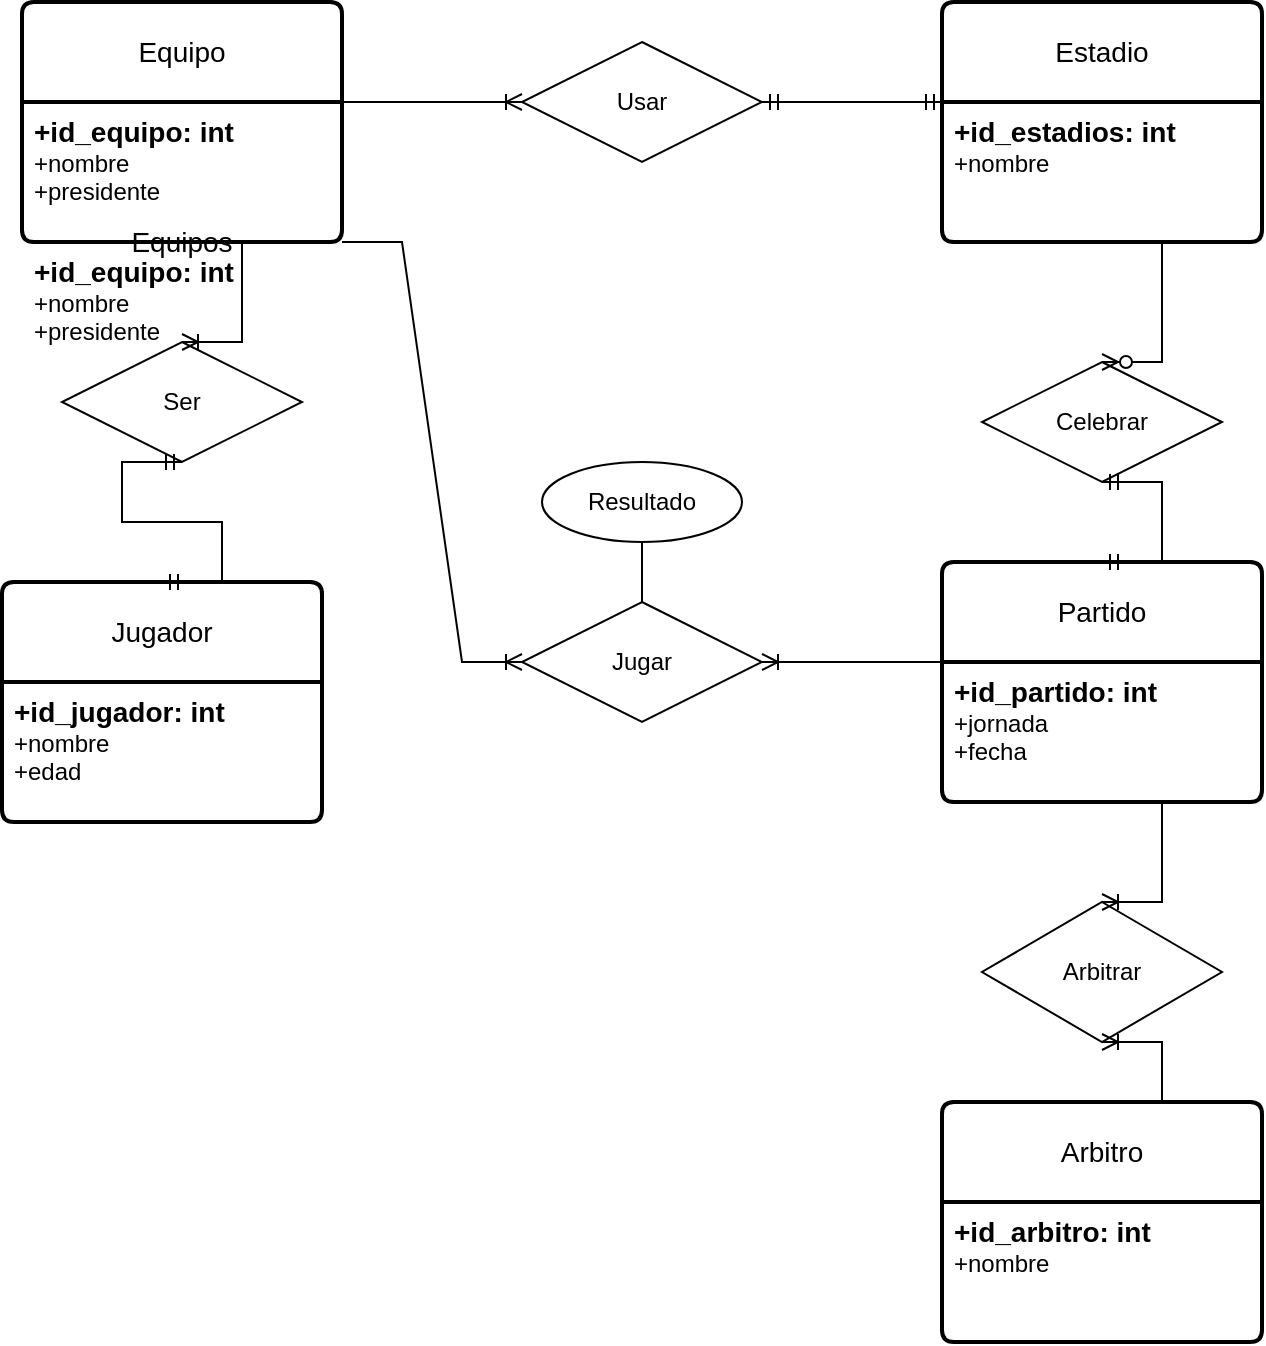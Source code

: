 <mxfile version="22.0.4" type="github">
  <diagram id="R2lEEEUBdFMjLlhIrx00" name="Page-1">
    <mxGraphModel dx="1843" dy="774" grid="1" gridSize="10" guides="1" tooltips="1" connect="1" arrows="1" fold="1" page="1" pageScale="1" pageWidth="850" pageHeight="1100" math="0" shadow="0" extFonts="Permanent Marker^https://fonts.googleapis.com/css?family=Permanent+Marker">
      <root>
        <mxCell id="0" />
        <mxCell id="1" parent="0" />
        <mxCell id="Z31dPtnMBRGQAZ9xcy2b-1" value="Jugador" style="swimlane;childLayout=stackLayout;horizontal=1;startSize=50;horizontalStack=0;rounded=1;fontSize=14;fontStyle=0;strokeWidth=2;resizeParent=0;resizeLast=1;shadow=0;dashed=0;align=center;arcSize=4;whiteSpace=wrap;html=1;" vertex="1" parent="1">
          <mxGeometry x="100" y="340" width="160" height="120" as="geometry" />
        </mxCell>
        <mxCell id="Z31dPtnMBRGQAZ9xcy2b-2" value="&lt;font style=&quot;font-size: 14px;&quot;&gt;&lt;b&gt;+id_jugador: int&lt;/b&gt;&lt;/font&gt;&lt;br&gt;+nombre&lt;br&gt;+edad" style="align=left;strokeColor=none;fillColor=none;spacingLeft=4;fontSize=12;verticalAlign=top;resizable=0;rotatable=0;part=1;html=1;" vertex="1" parent="Z31dPtnMBRGQAZ9xcy2b-1">
          <mxGeometry y="50" width="160" height="70" as="geometry" />
        </mxCell>
        <mxCell id="Z31dPtnMBRGQAZ9xcy2b-3" value="Equipo" style="swimlane;childLayout=stackLayout;horizontal=1;startSize=50;horizontalStack=0;rounded=1;fontSize=14;fontStyle=0;strokeWidth=2;resizeParent=0;resizeLast=1;shadow=0;dashed=0;align=center;arcSize=4;whiteSpace=wrap;html=1;" vertex="1" parent="1">
          <mxGeometry x="110" y="50" width="160" height="120" as="geometry" />
        </mxCell>
        <mxCell id="Z31dPtnMBRGQAZ9xcy2b-4" value="&lt;font style=&quot;font-size: 14px;&quot;&gt;&lt;b&gt;+id_equipo: int&lt;/b&gt;&lt;/font&gt;&lt;br&gt;+nombre&lt;br&gt;+presidente" style="align=left;strokeColor=none;fillColor=none;spacingLeft=4;fontSize=12;verticalAlign=top;resizable=0;rotatable=0;part=1;html=1;" vertex="1" parent="Z31dPtnMBRGQAZ9xcy2b-3">
          <mxGeometry y="50" width="160" height="70" as="geometry" />
        </mxCell>
        <mxCell id="Z31dPtnMBRGQAZ9xcy2b-38" value="Equipos" style="swimlane;childLayout=stackLayout;horizontal=1;startSize=50;horizontalStack=0;rounded=1;fontSize=14;fontStyle=0;strokeWidth=2;resizeParent=0;resizeLast=1;shadow=0;dashed=0;align=center;arcSize=4;whiteSpace=wrap;html=1;" vertex="1" parent="Z31dPtnMBRGQAZ9xcy2b-3">
          <mxGeometry y="120" width="160" as="geometry" />
        </mxCell>
        <mxCell id="Z31dPtnMBRGQAZ9xcy2b-39" value="&lt;font style=&quot;font-size: 14px;&quot;&gt;&lt;b&gt;+id_equipo: int&lt;/b&gt;&lt;/font&gt;&lt;br&gt;+nombre&lt;br&gt;+presidente" style="align=left;strokeColor=none;fillColor=none;spacingLeft=4;fontSize=12;verticalAlign=top;resizable=0;rotatable=0;part=1;html=1;" vertex="1" parent="Z31dPtnMBRGQAZ9xcy2b-38">
          <mxGeometry width="160" as="geometry" />
        </mxCell>
        <mxCell id="Z31dPtnMBRGQAZ9xcy2b-5" value="Estadio" style="swimlane;childLayout=stackLayout;horizontal=1;startSize=50;horizontalStack=0;rounded=1;fontSize=14;fontStyle=0;strokeWidth=2;resizeParent=0;resizeLast=1;shadow=0;dashed=0;align=center;arcSize=4;whiteSpace=wrap;html=1;" vertex="1" parent="1">
          <mxGeometry x="570" y="50" width="160" height="120" as="geometry" />
        </mxCell>
        <mxCell id="Z31dPtnMBRGQAZ9xcy2b-6" value="&lt;font style=&quot;font-size: 14px;&quot;&gt;&lt;b&gt;+id_estadios: int&lt;/b&gt;&lt;/font&gt;&lt;br&gt;+nombre" style="align=left;strokeColor=none;fillColor=none;spacingLeft=4;fontSize=12;verticalAlign=top;resizable=0;rotatable=0;part=1;html=1;" vertex="1" parent="Z31dPtnMBRGQAZ9xcy2b-5">
          <mxGeometry y="50" width="160" height="70" as="geometry" />
        </mxCell>
        <mxCell id="Z31dPtnMBRGQAZ9xcy2b-7" value="Arbitro" style="swimlane;childLayout=stackLayout;horizontal=1;startSize=50;horizontalStack=0;rounded=1;fontSize=14;fontStyle=0;strokeWidth=2;resizeParent=0;resizeLast=1;shadow=0;dashed=0;align=center;arcSize=4;whiteSpace=wrap;html=1;" vertex="1" parent="1">
          <mxGeometry x="570" y="600" width="160" height="120" as="geometry" />
        </mxCell>
        <mxCell id="Z31dPtnMBRGQAZ9xcy2b-8" value="&lt;font style=&quot;font-size: 14px;&quot;&gt;&lt;b&gt;+id_arbitro: int&lt;/b&gt;&lt;/font&gt;&lt;br&gt;+nombre" style="align=left;strokeColor=none;fillColor=none;spacingLeft=4;fontSize=12;verticalAlign=top;resizable=0;rotatable=0;part=1;html=1;" vertex="1" parent="Z31dPtnMBRGQAZ9xcy2b-7">
          <mxGeometry y="50" width="160" height="70" as="geometry" />
        </mxCell>
        <mxCell id="Z31dPtnMBRGQAZ9xcy2b-9" value="Partido" style="swimlane;childLayout=stackLayout;horizontal=1;startSize=50;horizontalStack=0;rounded=1;fontSize=14;fontStyle=0;strokeWidth=2;resizeParent=0;resizeLast=1;shadow=0;dashed=0;align=center;arcSize=4;whiteSpace=wrap;html=1;" vertex="1" parent="1">
          <mxGeometry x="570" y="330" width="160" height="120" as="geometry" />
        </mxCell>
        <mxCell id="Z31dPtnMBRGQAZ9xcy2b-10" value="&lt;font style=&quot;font-size: 14px;&quot;&gt;&lt;b&gt;+id_partido: int&lt;/b&gt;&lt;/font&gt;&lt;br&gt;+jornada&lt;br&gt;+fecha" style="align=left;strokeColor=none;fillColor=none;spacingLeft=4;fontSize=12;verticalAlign=top;resizable=0;rotatable=0;part=1;html=1;" vertex="1" parent="Z31dPtnMBRGQAZ9xcy2b-9">
          <mxGeometry y="50" width="160" height="70" as="geometry" />
        </mxCell>
        <mxCell id="Z31dPtnMBRGQAZ9xcy2b-11" value="Ser" style="shape=rhombus;perimeter=rhombusPerimeter;whiteSpace=wrap;html=1;align=center;" vertex="1" parent="1">
          <mxGeometry x="130" y="220" width="120" height="60" as="geometry" />
        </mxCell>
        <mxCell id="Z31dPtnMBRGQAZ9xcy2b-16" value="" style="edgeStyle=entityRelationEdgeStyle;fontSize=12;html=1;endArrow=ERmandOne;startArrow=ERmandOne;rounded=0;exitX=0.5;exitY=0;exitDx=0;exitDy=0;entryX=0.5;entryY=1;entryDx=0;entryDy=0;" edge="1" parent="1" source="Z31dPtnMBRGQAZ9xcy2b-1" target="Z31dPtnMBRGQAZ9xcy2b-11">
          <mxGeometry width="100" height="100" relative="1" as="geometry">
            <mxPoint x="310" y="330" as="sourcePoint" />
            <mxPoint x="410" y="230" as="targetPoint" />
          </mxGeometry>
        </mxCell>
        <mxCell id="Z31dPtnMBRGQAZ9xcy2b-17" value="" style="edgeStyle=entityRelationEdgeStyle;fontSize=12;html=1;endArrow=ERoneToMany;rounded=0;exitX=0.5;exitY=1;exitDx=0;exitDy=0;entryX=0.5;entryY=0;entryDx=0;entryDy=0;" edge="1" parent="1" source="Z31dPtnMBRGQAZ9xcy2b-4" target="Z31dPtnMBRGQAZ9xcy2b-11">
          <mxGeometry width="100" height="100" relative="1" as="geometry">
            <mxPoint x="460" y="310" as="sourcePoint" />
            <mxPoint x="560" y="210" as="targetPoint" />
          </mxGeometry>
        </mxCell>
        <mxCell id="Z31dPtnMBRGQAZ9xcy2b-18" value="Usar" style="shape=rhombus;perimeter=rhombusPerimeter;whiteSpace=wrap;html=1;align=center;" vertex="1" parent="1">
          <mxGeometry x="360" y="70" width="120" height="60" as="geometry" />
        </mxCell>
        <mxCell id="Z31dPtnMBRGQAZ9xcy2b-19" value="" style="edgeStyle=entityRelationEdgeStyle;fontSize=12;html=1;endArrow=ERoneToMany;rounded=0;exitX=1;exitY=0;exitDx=0;exitDy=0;entryX=0;entryY=0.5;entryDx=0;entryDy=0;" edge="1" parent="1" source="Z31dPtnMBRGQAZ9xcy2b-4" target="Z31dPtnMBRGQAZ9xcy2b-18">
          <mxGeometry width="100" height="100" relative="1" as="geometry">
            <mxPoint x="425" y="270" as="sourcePoint" />
            <mxPoint x="525" y="170" as="targetPoint" />
          </mxGeometry>
        </mxCell>
        <mxCell id="Z31dPtnMBRGQAZ9xcy2b-20" value="" style="edgeStyle=entityRelationEdgeStyle;fontSize=12;html=1;endArrow=ERmandOne;startArrow=ERmandOne;rounded=0;exitX=1;exitY=0.5;exitDx=0;exitDy=0;entryX=0;entryY=0;entryDx=0;entryDy=0;" edge="1" parent="1" source="Z31dPtnMBRGQAZ9xcy2b-18" target="Z31dPtnMBRGQAZ9xcy2b-6">
          <mxGeometry width="100" height="100" relative="1" as="geometry">
            <mxPoint x="510" y="260" as="sourcePoint" />
            <mxPoint x="610" y="160" as="targetPoint" />
          </mxGeometry>
        </mxCell>
        <mxCell id="Z31dPtnMBRGQAZ9xcy2b-21" value="Jugar" style="shape=rhombus;perimeter=rhombusPerimeter;whiteSpace=wrap;html=1;align=center;" vertex="1" parent="1">
          <mxGeometry x="360" y="350" width="120" height="60" as="geometry" />
        </mxCell>
        <mxCell id="Z31dPtnMBRGQAZ9xcy2b-22" value="" style="edgeStyle=entityRelationEdgeStyle;fontSize=12;html=1;endArrow=ERoneToMany;rounded=0;exitX=1;exitY=1;exitDx=0;exitDy=0;entryX=0;entryY=0.5;entryDx=0;entryDy=0;" edge="1" parent="1" source="Z31dPtnMBRGQAZ9xcy2b-4" target="Z31dPtnMBRGQAZ9xcy2b-21">
          <mxGeometry width="100" height="100" relative="1" as="geometry">
            <mxPoint x="390" y="380" as="sourcePoint" />
            <mxPoint x="490" y="280" as="targetPoint" />
          </mxGeometry>
        </mxCell>
        <mxCell id="Z31dPtnMBRGQAZ9xcy2b-23" value="" style="edgeStyle=entityRelationEdgeStyle;fontSize=12;html=1;endArrow=ERoneToMany;rounded=0;exitX=0;exitY=0;exitDx=0;exitDy=0;entryX=1;entryY=0.5;entryDx=0;entryDy=0;" edge="1" parent="1" source="Z31dPtnMBRGQAZ9xcy2b-10" target="Z31dPtnMBRGQAZ9xcy2b-21">
          <mxGeometry width="100" height="100" relative="1" as="geometry">
            <mxPoint x="520" y="340" as="sourcePoint" />
            <mxPoint x="620" y="240" as="targetPoint" />
          </mxGeometry>
        </mxCell>
        <mxCell id="Z31dPtnMBRGQAZ9xcy2b-24" value="Celebrar" style="shape=rhombus;perimeter=rhombusPerimeter;whiteSpace=wrap;html=1;align=center;" vertex="1" parent="1">
          <mxGeometry x="590" y="230" width="120" height="60" as="geometry" />
        </mxCell>
        <mxCell id="Z31dPtnMBRGQAZ9xcy2b-25" value="" style="edgeStyle=entityRelationEdgeStyle;fontSize=12;html=1;endArrow=ERmandOne;startArrow=ERmandOne;rounded=0;exitX=0.5;exitY=0;exitDx=0;exitDy=0;entryX=0.5;entryY=1;entryDx=0;entryDy=0;" edge="1" parent="1" source="Z31dPtnMBRGQAZ9xcy2b-9" target="Z31dPtnMBRGQAZ9xcy2b-24">
          <mxGeometry width="100" height="100" relative="1" as="geometry">
            <mxPoint x="520" y="340" as="sourcePoint" />
            <mxPoint x="620" y="240" as="targetPoint" />
          </mxGeometry>
        </mxCell>
        <mxCell id="Z31dPtnMBRGQAZ9xcy2b-26" value="" style="edgeStyle=entityRelationEdgeStyle;fontSize=12;html=1;endArrow=ERzeroToMany;endFill=1;rounded=0;exitX=0.5;exitY=1;exitDx=0;exitDy=0;entryX=0.5;entryY=0;entryDx=0;entryDy=0;" edge="1" parent="1" source="Z31dPtnMBRGQAZ9xcy2b-6" target="Z31dPtnMBRGQAZ9xcy2b-24">
          <mxGeometry width="100" height="100" relative="1" as="geometry">
            <mxPoint x="520" y="340" as="sourcePoint" />
            <mxPoint x="620" y="240" as="targetPoint" />
          </mxGeometry>
        </mxCell>
        <mxCell id="Z31dPtnMBRGQAZ9xcy2b-27" value="Arbitrar" style="shape=rhombus;perimeter=rhombusPerimeter;whiteSpace=wrap;html=1;align=center;" vertex="1" parent="1">
          <mxGeometry x="590" y="500" width="120" height="70" as="geometry" />
        </mxCell>
        <mxCell id="Z31dPtnMBRGQAZ9xcy2b-29" value="Resultado" style="ellipse;whiteSpace=wrap;html=1;align=center;" vertex="1" parent="1">
          <mxGeometry x="370" y="280" width="100" height="40" as="geometry" />
        </mxCell>
        <mxCell id="Z31dPtnMBRGQAZ9xcy2b-35" value="" style="endArrow=none;html=1;rounded=0;exitX=0.5;exitY=1;exitDx=0;exitDy=0;entryX=0.5;entryY=0;entryDx=0;entryDy=0;" edge="1" parent="1" source="Z31dPtnMBRGQAZ9xcy2b-29" target="Z31dPtnMBRGQAZ9xcy2b-21">
          <mxGeometry relative="1" as="geometry">
            <mxPoint x="490" y="440" as="sourcePoint" />
            <mxPoint x="650" y="440" as="targetPoint" />
          </mxGeometry>
        </mxCell>
        <mxCell id="Z31dPtnMBRGQAZ9xcy2b-36" value="" style="edgeStyle=entityRelationEdgeStyle;fontSize=12;html=1;endArrow=ERoneToMany;rounded=0;entryX=0.5;entryY=0;entryDx=0;entryDy=0;exitX=0.5;exitY=1;exitDx=0;exitDy=0;" edge="1" parent="1" source="Z31dPtnMBRGQAZ9xcy2b-10" target="Z31dPtnMBRGQAZ9xcy2b-27">
          <mxGeometry width="100" height="100" relative="1" as="geometry">
            <mxPoint x="480" y="600" as="sourcePoint" />
            <mxPoint x="580" y="500" as="targetPoint" />
          </mxGeometry>
        </mxCell>
        <mxCell id="Z31dPtnMBRGQAZ9xcy2b-37" value="" style="edgeStyle=entityRelationEdgeStyle;fontSize=12;html=1;endArrow=ERoneToMany;rounded=0;entryX=0.5;entryY=1;entryDx=0;entryDy=0;exitX=0.5;exitY=0;exitDx=0;exitDy=0;" edge="1" parent="1" source="Z31dPtnMBRGQAZ9xcy2b-7" target="Z31dPtnMBRGQAZ9xcy2b-27">
          <mxGeometry width="100" height="100" relative="1" as="geometry">
            <mxPoint x="470" y="560" as="sourcePoint" />
            <mxPoint x="470" y="610" as="targetPoint" />
          </mxGeometry>
        </mxCell>
      </root>
    </mxGraphModel>
  </diagram>
</mxfile>
